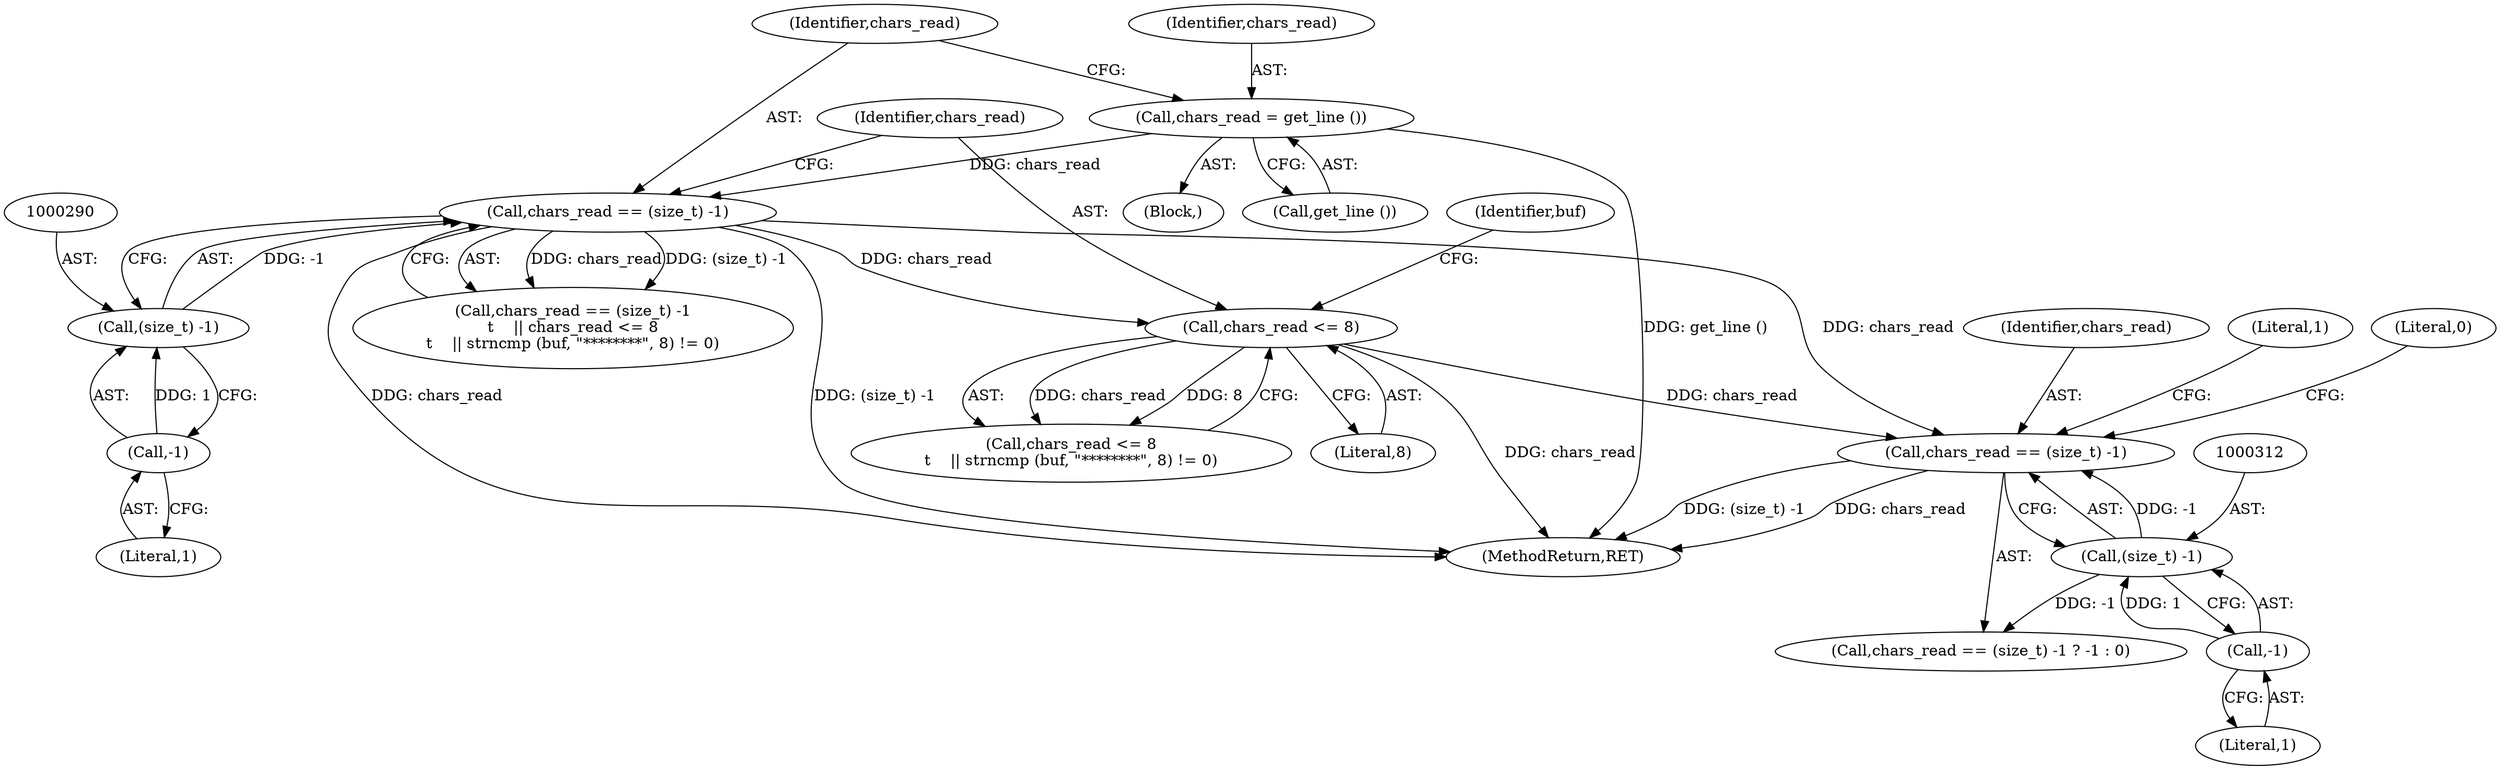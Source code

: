 digraph "0_savannah_0c08d7a902c6fdd49b704623a12d8d672ef18944@API" {
"1000309" [label="(Call,chars_read == (size_t) -1)"];
"1000294" [label="(Call,chars_read <= 8)"];
"1000287" [label="(Call,chars_read == (size_t) -1)"];
"1000282" [label="(Call,chars_read = get_line ())"];
"1000289" [label="(Call,(size_t) -1)"];
"1000291" [label="(Call,-1)"];
"1000311" [label="(Call,(size_t) -1)"];
"1000313" [label="(Call,-1)"];
"1000311" [label="(Call,(size_t) -1)"];
"1002772" [label="(MethodReturn,RET)"];
"1000299" [label="(Identifier,buf)"];
"1000317" [label="(Literal,0)"];
"1000313" [label="(Call,-1)"];
"1000282" [label="(Call,chars_read = get_line ())"];
"1000288" [label="(Identifier,chars_read)"];
"1000314" [label="(Literal,1)"];
"1000294" [label="(Call,chars_read <= 8)"];
"1000310" [label="(Identifier,chars_read)"];
"1000208" [label="(Block,)"];
"1000284" [label="(Call,get_line ())"];
"1000287" [label="(Call,chars_read == (size_t) -1)"];
"1000286" [label="(Call,chars_read == (size_t) -1\n\t    || chars_read <= 8\n\t    || strncmp (buf, \"********\", 8) != 0)"];
"1000309" [label="(Call,chars_read == (size_t) -1)"];
"1000296" [label="(Literal,8)"];
"1000295" [label="(Identifier,chars_read)"];
"1000289" [label="(Call,(size_t) -1)"];
"1000316" [label="(Literal,1)"];
"1000292" [label="(Literal,1)"];
"1000291" [label="(Call,-1)"];
"1000283" [label="(Identifier,chars_read)"];
"1000293" [label="(Call,chars_read <= 8\n\t    || strncmp (buf, \"********\", 8) != 0)"];
"1000308" [label="(Call,chars_read == (size_t) -1 ? -1 : 0)"];
"1000309" -> "1000308"  [label="AST: "];
"1000309" -> "1000311"  [label="CFG: "];
"1000310" -> "1000309"  [label="AST: "];
"1000311" -> "1000309"  [label="AST: "];
"1000316" -> "1000309"  [label="CFG: "];
"1000317" -> "1000309"  [label="CFG: "];
"1000309" -> "1002772"  [label="DDG: chars_read"];
"1000309" -> "1002772"  [label="DDG: (size_t) -1"];
"1000294" -> "1000309"  [label="DDG: chars_read"];
"1000287" -> "1000309"  [label="DDG: chars_read"];
"1000311" -> "1000309"  [label="DDG: -1"];
"1000294" -> "1000293"  [label="AST: "];
"1000294" -> "1000296"  [label="CFG: "];
"1000295" -> "1000294"  [label="AST: "];
"1000296" -> "1000294"  [label="AST: "];
"1000299" -> "1000294"  [label="CFG: "];
"1000293" -> "1000294"  [label="CFG: "];
"1000294" -> "1002772"  [label="DDG: chars_read"];
"1000294" -> "1000293"  [label="DDG: chars_read"];
"1000294" -> "1000293"  [label="DDG: 8"];
"1000287" -> "1000294"  [label="DDG: chars_read"];
"1000287" -> "1000286"  [label="AST: "];
"1000287" -> "1000289"  [label="CFG: "];
"1000288" -> "1000287"  [label="AST: "];
"1000289" -> "1000287"  [label="AST: "];
"1000295" -> "1000287"  [label="CFG: "];
"1000286" -> "1000287"  [label="CFG: "];
"1000287" -> "1002772"  [label="DDG: (size_t) -1"];
"1000287" -> "1002772"  [label="DDG: chars_read"];
"1000287" -> "1000286"  [label="DDG: chars_read"];
"1000287" -> "1000286"  [label="DDG: (size_t) -1"];
"1000282" -> "1000287"  [label="DDG: chars_read"];
"1000289" -> "1000287"  [label="DDG: -1"];
"1000282" -> "1000208"  [label="AST: "];
"1000282" -> "1000284"  [label="CFG: "];
"1000283" -> "1000282"  [label="AST: "];
"1000284" -> "1000282"  [label="AST: "];
"1000288" -> "1000282"  [label="CFG: "];
"1000282" -> "1002772"  [label="DDG: get_line ()"];
"1000289" -> "1000291"  [label="CFG: "];
"1000290" -> "1000289"  [label="AST: "];
"1000291" -> "1000289"  [label="AST: "];
"1000291" -> "1000289"  [label="DDG: 1"];
"1000291" -> "1000292"  [label="CFG: "];
"1000292" -> "1000291"  [label="AST: "];
"1000311" -> "1000313"  [label="CFG: "];
"1000312" -> "1000311"  [label="AST: "];
"1000313" -> "1000311"  [label="AST: "];
"1000311" -> "1000308"  [label="DDG: -1"];
"1000313" -> "1000311"  [label="DDG: 1"];
"1000313" -> "1000314"  [label="CFG: "];
"1000314" -> "1000313"  [label="AST: "];
}

